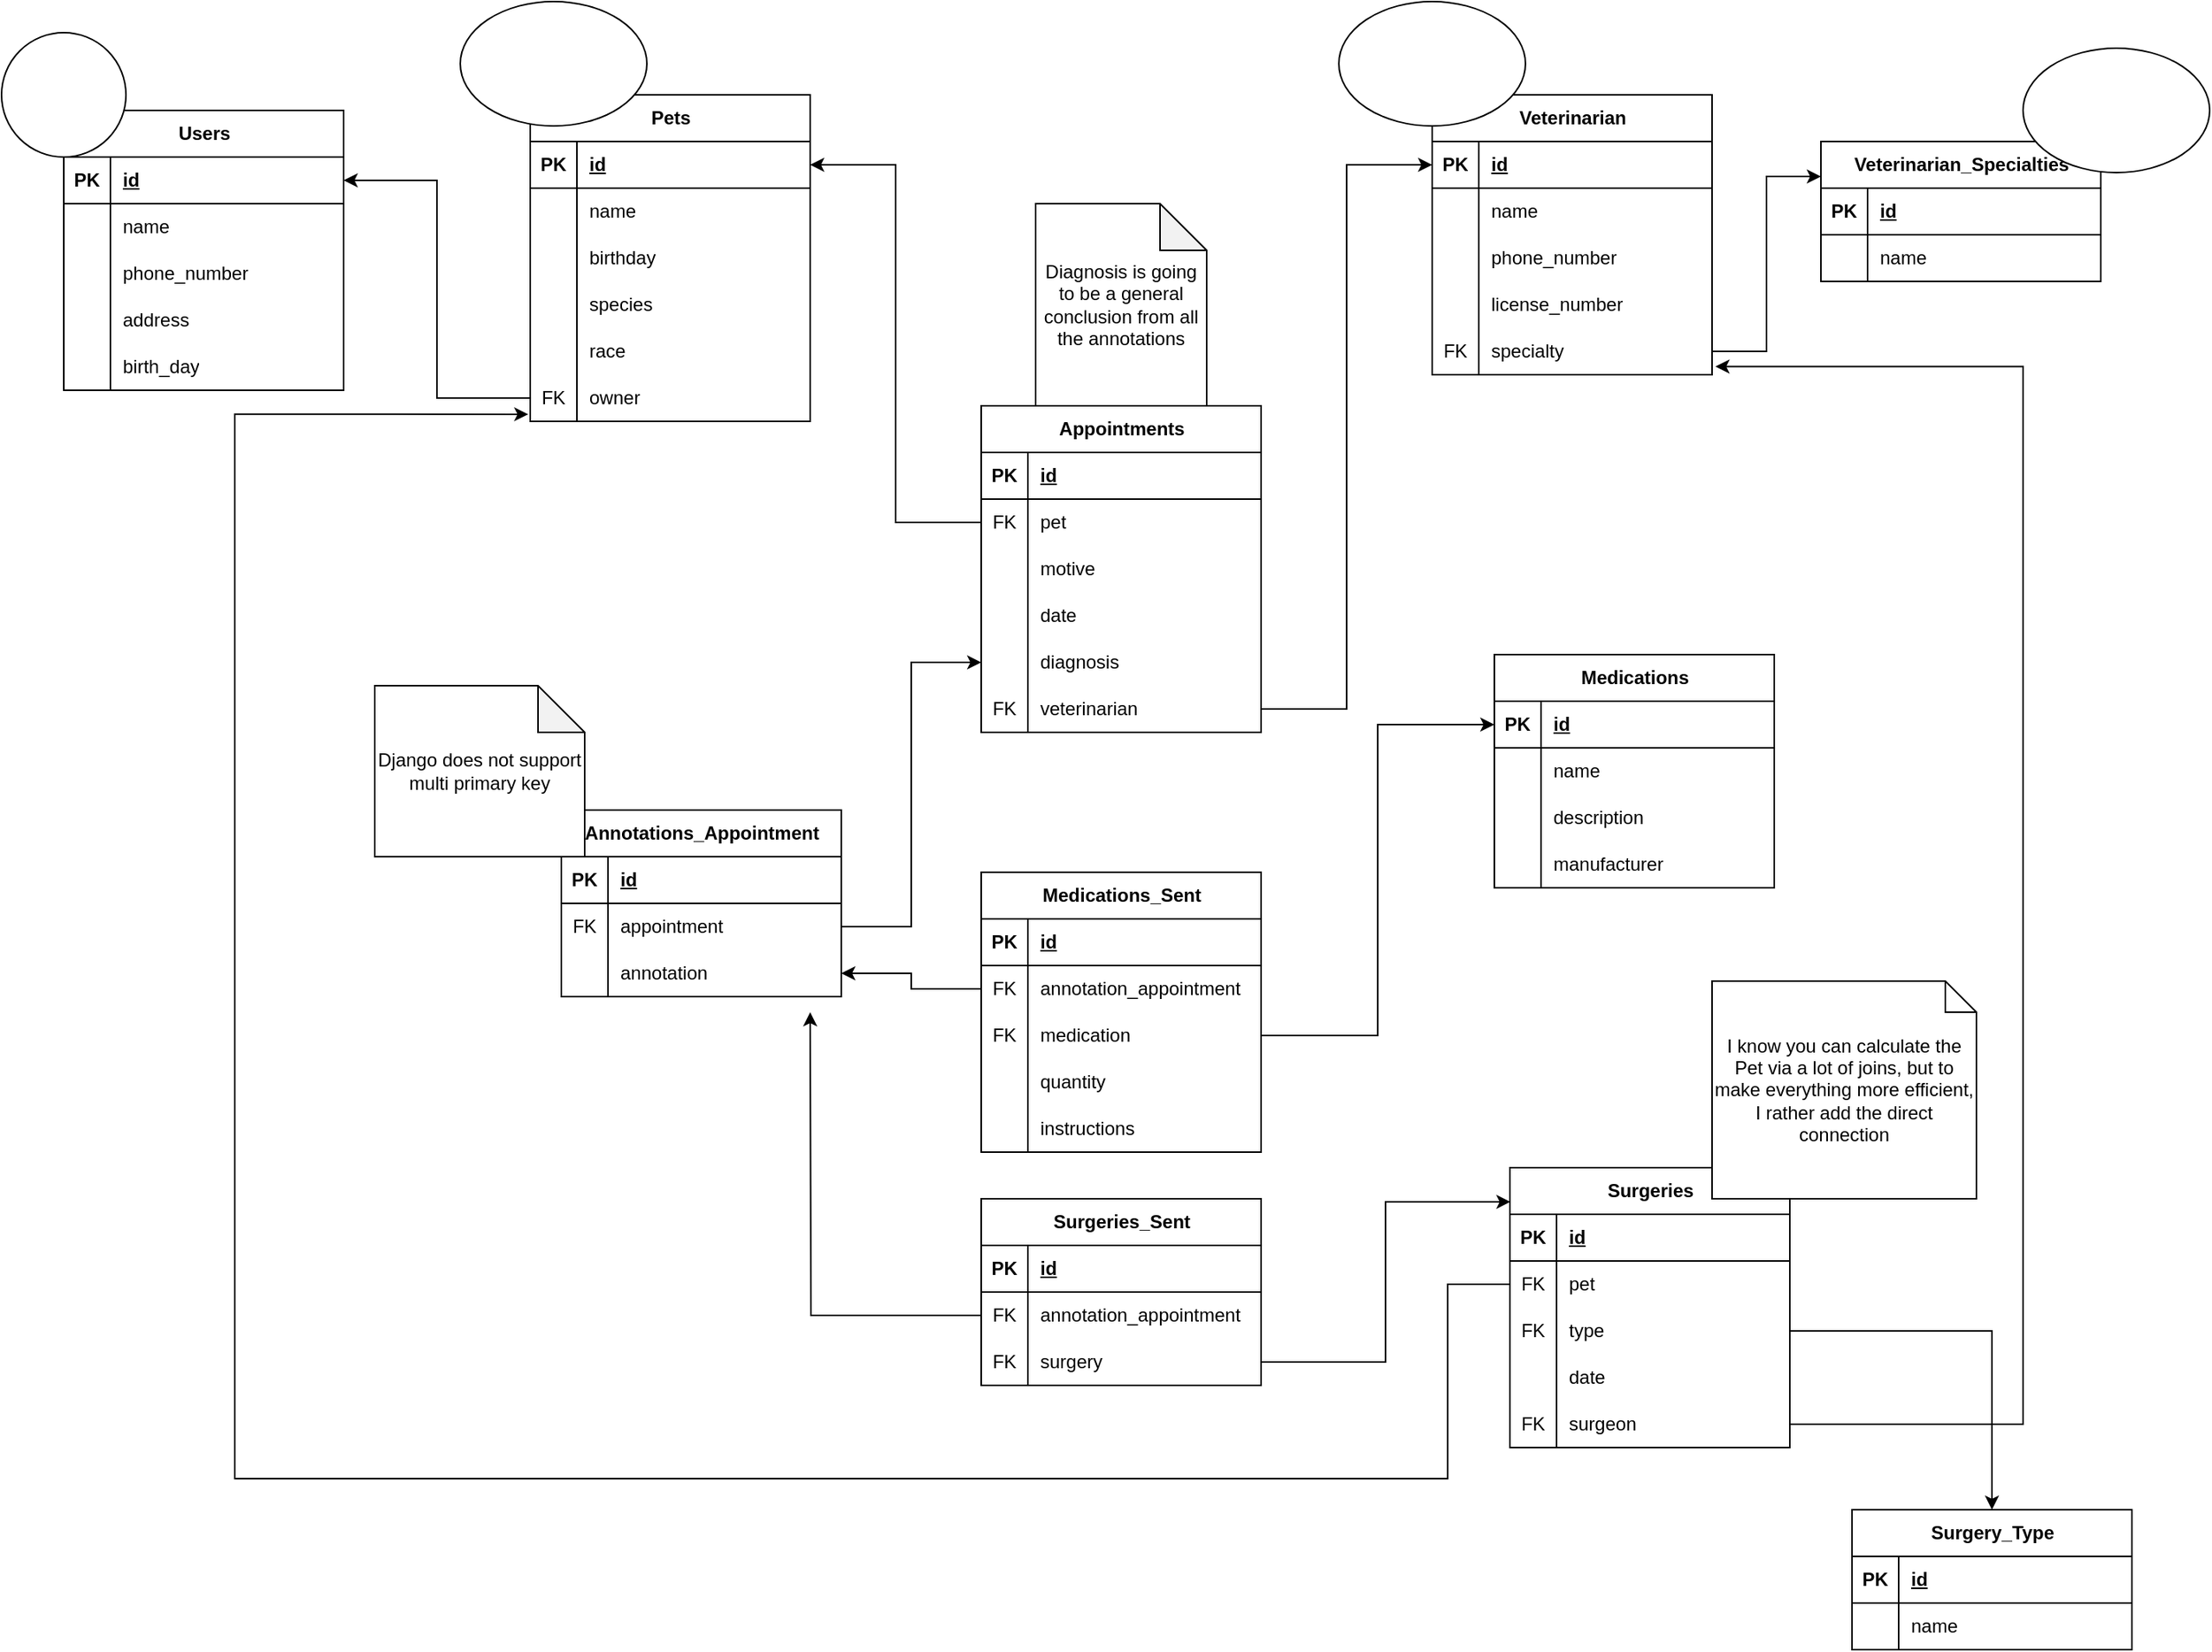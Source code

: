 <mxfile version="21.8.2" type="device">
  <diagram name="Page-1" id="vSKWJVlj8AXmv-8-6NyU">
    <mxGraphModel dx="1083" dy="1738" grid="1" gridSize="10" guides="1" tooltips="1" connect="1" arrows="1" fold="1" page="1" pageScale="1" pageWidth="850" pageHeight="1100" math="0" shadow="0">
      <root>
        <mxCell id="0" />
        <mxCell id="1" parent="0" />
        <mxCell id="nigPp-1ITytQupTipRRn-1" value="Users" style="shape=table;startSize=30;container=1;collapsible=1;childLayout=tableLayout;fixedRows=1;rowLines=0;fontStyle=1;align=center;resizeLast=1;html=1;" vertex="1" parent="1">
          <mxGeometry x="100" y="30" width="180" height="180" as="geometry" />
        </mxCell>
        <mxCell id="nigPp-1ITytQupTipRRn-2" value="" style="shape=tableRow;horizontal=0;startSize=0;swimlaneHead=0;swimlaneBody=0;fillColor=none;collapsible=0;dropTarget=0;points=[[0,0.5],[1,0.5]];portConstraint=eastwest;top=0;left=0;right=0;bottom=1;" vertex="1" parent="nigPp-1ITytQupTipRRn-1">
          <mxGeometry y="30" width="180" height="30" as="geometry" />
        </mxCell>
        <mxCell id="nigPp-1ITytQupTipRRn-3" value="PK" style="shape=partialRectangle;connectable=0;fillColor=none;top=0;left=0;bottom=0;right=0;fontStyle=1;overflow=hidden;whiteSpace=wrap;html=1;" vertex="1" parent="nigPp-1ITytQupTipRRn-2">
          <mxGeometry width="30" height="30" as="geometry">
            <mxRectangle width="30" height="30" as="alternateBounds" />
          </mxGeometry>
        </mxCell>
        <mxCell id="nigPp-1ITytQupTipRRn-4" value="id" style="shape=partialRectangle;connectable=0;fillColor=none;top=0;left=0;bottom=0;right=0;align=left;spacingLeft=6;fontStyle=5;overflow=hidden;whiteSpace=wrap;html=1;" vertex="1" parent="nigPp-1ITytQupTipRRn-2">
          <mxGeometry x="30" width="150" height="30" as="geometry">
            <mxRectangle width="150" height="30" as="alternateBounds" />
          </mxGeometry>
        </mxCell>
        <mxCell id="nigPp-1ITytQupTipRRn-5" value="" style="shape=tableRow;horizontal=0;startSize=0;swimlaneHead=0;swimlaneBody=0;fillColor=none;collapsible=0;dropTarget=0;points=[[0,0.5],[1,0.5]];portConstraint=eastwest;top=0;left=0;right=0;bottom=0;" vertex="1" parent="nigPp-1ITytQupTipRRn-1">
          <mxGeometry y="60" width="180" height="30" as="geometry" />
        </mxCell>
        <mxCell id="nigPp-1ITytQupTipRRn-6" value="" style="shape=partialRectangle;connectable=0;fillColor=none;top=0;left=0;bottom=0;right=0;editable=1;overflow=hidden;whiteSpace=wrap;html=1;" vertex="1" parent="nigPp-1ITytQupTipRRn-5">
          <mxGeometry width="30" height="30" as="geometry">
            <mxRectangle width="30" height="30" as="alternateBounds" />
          </mxGeometry>
        </mxCell>
        <mxCell id="nigPp-1ITytQupTipRRn-7" value="name" style="shape=partialRectangle;connectable=0;fillColor=none;top=0;left=0;bottom=0;right=0;align=left;spacingLeft=6;overflow=hidden;whiteSpace=wrap;html=1;" vertex="1" parent="nigPp-1ITytQupTipRRn-5">
          <mxGeometry x="30" width="150" height="30" as="geometry">
            <mxRectangle width="150" height="30" as="alternateBounds" />
          </mxGeometry>
        </mxCell>
        <mxCell id="nigPp-1ITytQupTipRRn-8" value="" style="shape=tableRow;horizontal=0;startSize=0;swimlaneHead=0;swimlaneBody=0;fillColor=none;collapsible=0;dropTarget=0;points=[[0,0.5],[1,0.5]];portConstraint=eastwest;top=0;left=0;right=0;bottom=0;" vertex="1" parent="nigPp-1ITytQupTipRRn-1">
          <mxGeometry y="90" width="180" height="30" as="geometry" />
        </mxCell>
        <mxCell id="nigPp-1ITytQupTipRRn-9" value="" style="shape=partialRectangle;connectable=0;fillColor=none;top=0;left=0;bottom=0;right=0;editable=1;overflow=hidden;whiteSpace=wrap;html=1;" vertex="1" parent="nigPp-1ITytQupTipRRn-8">
          <mxGeometry width="30" height="30" as="geometry">
            <mxRectangle width="30" height="30" as="alternateBounds" />
          </mxGeometry>
        </mxCell>
        <mxCell id="nigPp-1ITytQupTipRRn-10" value="phone_number" style="shape=partialRectangle;connectable=0;fillColor=none;top=0;left=0;bottom=0;right=0;align=left;spacingLeft=6;overflow=hidden;whiteSpace=wrap;html=1;" vertex="1" parent="nigPp-1ITytQupTipRRn-8">
          <mxGeometry x="30" width="150" height="30" as="geometry">
            <mxRectangle width="150" height="30" as="alternateBounds" />
          </mxGeometry>
        </mxCell>
        <mxCell id="nigPp-1ITytQupTipRRn-11" value="" style="shape=tableRow;horizontal=0;startSize=0;swimlaneHead=0;swimlaneBody=0;fillColor=none;collapsible=0;dropTarget=0;points=[[0,0.5],[1,0.5]];portConstraint=eastwest;top=0;left=0;right=0;bottom=0;" vertex="1" parent="nigPp-1ITytQupTipRRn-1">
          <mxGeometry y="120" width="180" height="30" as="geometry" />
        </mxCell>
        <mxCell id="nigPp-1ITytQupTipRRn-12" value="" style="shape=partialRectangle;connectable=0;fillColor=none;top=0;left=0;bottom=0;right=0;editable=1;overflow=hidden;whiteSpace=wrap;html=1;" vertex="1" parent="nigPp-1ITytQupTipRRn-11">
          <mxGeometry width="30" height="30" as="geometry">
            <mxRectangle width="30" height="30" as="alternateBounds" />
          </mxGeometry>
        </mxCell>
        <mxCell id="nigPp-1ITytQupTipRRn-13" value="address" style="shape=partialRectangle;connectable=0;fillColor=none;top=0;left=0;bottom=0;right=0;align=left;spacingLeft=6;overflow=hidden;whiteSpace=wrap;html=1;" vertex="1" parent="nigPp-1ITytQupTipRRn-11">
          <mxGeometry x="30" width="150" height="30" as="geometry">
            <mxRectangle width="150" height="30" as="alternateBounds" />
          </mxGeometry>
        </mxCell>
        <mxCell id="nigPp-1ITytQupTipRRn-86" value="" style="shape=tableRow;horizontal=0;startSize=0;swimlaneHead=0;swimlaneBody=0;fillColor=none;collapsible=0;dropTarget=0;points=[[0,0.5],[1,0.5]];portConstraint=eastwest;top=0;left=0;right=0;bottom=0;" vertex="1" parent="nigPp-1ITytQupTipRRn-1">
          <mxGeometry y="150" width="180" height="30" as="geometry" />
        </mxCell>
        <mxCell id="nigPp-1ITytQupTipRRn-87" value="" style="shape=partialRectangle;connectable=0;fillColor=none;top=0;left=0;bottom=0;right=0;editable=1;overflow=hidden;whiteSpace=wrap;html=1;" vertex="1" parent="nigPp-1ITytQupTipRRn-86">
          <mxGeometry width="30" height="30" as="geometry">
            <mxRectangle width="30" height="30" as="alternateBounds" />
          </mxGeometry>
        </mxCell>
        <mxCell id="nigPp-1ITytQupTipRRn-88" value="birth_day" style="shape=partialRectangle;connectable=0;fillColor=none;top=0;left=0;bottom=0;right=0;align=left;spacingLeft=6;overflow=hidden;whiteSpace=wrap;html=1;" vertex="1" parent="nigPp-1ITytQupTipRRn-86">
          <mxGeometry x="30" width="150" height="30" as="geometry">
            <mxRectangle width="150" height="30" as="alternateBounds" />
          </mxGeometry>
        </mxCell>
        <mxCell id="nigPp-1ITytQupTipRRn-14" value="Pets" style="shape=table;startSize=30;container=1;collapsible=1;childLayout=tableLayout;fixedRows=1;rowLines=0;fontStyle=1;align=center;resizeLast=1;html=1;" vertex="1" parent="1">
          <mxGeometry x="400" y="20" width="180" height="210" as="geometry" />
        </mxCell>
        <mxCell id="nigPp-1ITytQupTipRRn-15" value="" style="shape=tableRow;horizontal=0;startSize=0;swimlaneHead=0;swimlaneBody=0;fillColor=none;collapsible=0;dropTarget=0;points=[[0,0.5],[1,0.5]];portConstraint=eastwest;top=0;left=0;right=0;bottom=1;" vertex="1" parent="nigPp-1ITytQupTipRRn-14">
          <mxGeometry y="30" width="180" height="30" as="geometry" />
        </mxCell>
        <mxCell id="nigPp-1ITytQupTipRRn-16" value="PK" style="shape=partialRectangle;connectable=0;fillColor=none;top=0;left=0;bottom=0;right=0;fontStyle=1;overflow=hidden;whiteSpace=wrap;html=1;" vertex="1" parent="nigPp-1ITytQupTipRRn-15">
          <mxGeometry width="30" height="30" as="geometry">
            <mxRectangle width="30" height="30" as="alternateBounds" />
          </mxGeometry>
        </mxCell>
        <mxCell id="nigPp-1ITytQupTipRRn-17" value="id" style="shape=partialRectangle;connectable=0;fillColor=none;top=0;left=0;bottom=0;right=0;align=left;spacingLeft=6;fontStyle=5;overflow=hidden;whiteSpace=wrap;html=1;" vertex="1" parent="nigPp-1ITytQupTipRRn-15">
          <mxGeometry x="30" width="150" height="30" as="geometry">
            <mxRectangle width="150" height="30" as="alternateBounds" />
          </mxGeometry>
        </mxCell>
        <mxCell id="nigPp-1ITytQupTipRRn-18" value="" style="shape=tableRow;horizontal=0;startSize=0;swimlaneHead=0;swimlaneBody=0;fillColor=none;collapsible=0;dropTarget=0;points=[[0,0.5],[1,0.5]];portConstraint=eastwest;top=0;left=0;right=0;bottom=0;" vertex="1" parent="nigPp-1ITytQupTipRRn-14">
          <mxGeometry y="60" width="180" height="30" as="geometry" />
        </mxCell>
        <mxCell id="nigPp-1ITytQupTipRRn-19" value="" style="shape=partialRectangle;connectable=0;fillColor=none;top=0;left=0;bottom=0;right=0;editable=1;overflow=hidden;whiteSpace=wrap;html=1;" vertex="1" parent="nigPp-1ITytQupTipRRn-18">
          <mxGeometry width="30" height="30" as="geometry">
            <mxRectangle width="30" height="30" as="alternateBounds" />
          </mxGeometry>
        </mxCell>
        <mxCell id="nigPp-1ITytQupTipRRn-20" value="name" style="shape=partialRectangle;connectable=0;fillColor=none;top=0;left=0;bottom=0;right=0;align=left;spacingLeft=6;overflow=hidden;whiteSpace=wrap;html=1;" vertex="1" parent="nigPp-1ITytQupTipRRn-18">
          <mxGeometry x="30" width="150" height="30" as="geometry">
            <mxRectangle width="150" height="30" as="alternateBounds" />
          </mxGeometry>
        </mxCell>
        <mxCell id="nigPp-1ITytQupTipRRn-21" value="" style="shape=tableRow;horizontal=0;startSize=0;swimlaneHead=0;swimlaneBody=0;fillColor=none;collapsible=0;dropTarget=0;points=[[0,0.5],[1,0.5]];portConstraint=eastwest;top=0;left=0;right=0;bottom=0;" vertex="1" parent="nigPp-1ITytQupTipRRn-14">
          <mxGeometry y="90" width="180" height="30" as="geometry" />
        </mxCell>
        <mxCell id="nigPp-1ITytQupTipRRn-22" value="" style="shape=partialRectangle;connectable=0;fillColor=none;top=0;left=0;bottom=0;right=0;editable=1;overflow=hidden;whiteSpace=wrap;html=1;" vertex="1" parent="nigPp-1ITytQupTipRRn-21">
          <mxGeometry width="30" height="30" as="geometry">
            <mxRectangle width="30" height="30" as="alternateBounds" />
          </mxGeometry>
        </mxCell>
        <mxCell id="nigPp-1ITytQupTipRRn-23" value="birthday" style="shape=partialRectangle;connectable=0;fillColor=none;top=0;left=0;bottom=0;right=0;align=left;spacingLeft=6;overflow=hidden;whiteSpace=wrap;html=1;" vertex="1" parent="nigPp-1ITytQupTipRRn-21">
          <mxGeometry x="30" width="150" height="30" as="geometry">
            <mxRectangle width="150" height="30" as="alternateBounds" />
          </mxGeometry>
        </mxCell>
        <mxCell id="nigPp-1ITytQupTipRRn-24" value="" style="shape=tableRow;horizontal=0;startSize=0;swimlaneHead=0;swimlaneBody=0;fillColor=none;collapsible=0;dropTarget=0;points=[[0,0.5],[1,0.5]];portConstraint=eastwest;top=0;left=0;right=0;bottom=0;" vertex="1" parent="nigPp-1ITytQupTipRRn-14">
          <mxGeometry y="120" width="180" height="30" as="geometry" />
        </mxCell>
        <mxCell id="nigPp-1ITytQupTipRRn-25" value="" style="shape=partialRectangle;connectable=0;fillColor=none;top=0;left=0;bottom=0;right=0;editable=1;overflow=hidden;whiteSpace=wrap;html=1;" vertex="1" parent="nigPp-1ITytQupTipRRn-24">
          <mxGeometry width="30" height="30" as="geometry">
            <mxRectangle width="30" height="30" as="alternateBounds" />
          </mxGeometry>
        </mxCell>
        <mxCell id="nigPp-1ITytQupTipRRn-26" value="species" style="shape=partialRectangle;connectable=0;fillColor=none;top=0;left=0;bottom=0;right=0;align=left;spacingLeft=6;overflow=hidden;whiteSpace=wrap;html=1;" vertex="1" parent="nigPp-1ITytQupTipRRn-24">
          <mxGeometry x="30" width="150" height="30" as="geometry">
            <mxRectangle width="150" height="30" as="alternateBounds" />
          </mxGeometry>
        </mxCell>
        <mxCell id="nigPp-1ITytQupTipRRn-79" value="" style="shape=tableRow;horizontal=0;startSize=0;swimlaneHead=0;swimlaneBody=0;fillColor=none;collapsible=0;dropTarget=0;points=[[0,0.5],[1,0.5]];portConstraint=eastwest;top=0;left=0;right=0;bottom=0;" vertex="1" parent="nigPp-1ITytQupTipRRn-14">
          <mxGeometry y="150" width="180" height="30" as="geometry" />
        </mxCell>
        <mxCell id="nigPp-1ITytQupTipRRn-80" value="" style="shape=partialRectangle;connectable=0;fillColor=none;top=0;left=0;bottom=0;right=0;editable=1;overflow=hidden;whiteSpace=wrap;html=1;" vertex="1" parent="nigPp-1ITytQupTipRRn-79">
          <mxGeometry width="30" height="30" as="geometry">
            <mxRectangle width="30" height="30" as="alternateBounds" />
          </mxGeometry>
        </mxCell>
        <mxCell id="nigPp-1ITytQupTipRRn-81" value="race" style="shape=partialRectangle;connectable=0;fillColor=none;top=0;left=0;bottom=0;right=0;align=left;spacingLeft=6;overflow=hidden;whiteSpace=wrap;html=1;" vertex="1" parent="nigPp-1ITytQupTipRRn-79">
          <mxGeometry x="30" width="150" height="30" as="geometry">
            <mxRectangle width="150" height="30" as="alternateBounds" />
          </mxGeometry>
        </mxCell>
        <mxCell id="nigPp-1ITytQupTipRRn-82" value="" style="shape=tableRow;horizontal=0;startSize=0;swimlaneHead=0;swimlaneBody=0;fillColor=none;collapsible=0;dropTarget=0;points=[[0,0.5],[1,0.5]];portConstraint=eastwest;top=0;left=0;right=0;bottom=0;" vertex="1" parent="nigPp-1ITytQupTipRRn-14">
          <mxGeometry y="180" width="180" height="30" as="geometry" />
        </mxCell>
        <mxCell id="nigPp-1ITytQupTipRRn-83" value="FK" style="shape=partialRectangle;connectable=0;fillColor=none;top=0;left=0;bottom=0;right=0;editable=1;overflow=hidden;whiteSpace=wrap;html=1;" vertex="1" parent="nigPp-1ITytQupTipRRn-82">
          <mxGeometry width="30" height="30" as="geometry">
            <mxRectangle width="30" height="30" as="alternateBounds" />
          </mxGeometry>
        </mxCell>
        <mxCell id="nigPp-1ITytQupTipRRn-84" value="owner" style="shape=partialRectangle;connectable=0;fillColor=none;top=0;left=0;bottom=0;right=0;align=left;spacingLeft=6;overflow=hidden;whiteSpace=wrap;html=1;" vertex="1" parent="nigPp-1ITytQupTipRRn-82">
          <mxGeometry x="30" width="150" height="30" as="geometry">
            <mxRectangle width="150" height="30" as="alternateBounds" />
          </mxGeometry>
        </mxCell>
        <mxCell id="nigPp-1ITytQupTipRRn-27" value="Surgeries" style="shape=table;startSize=30;container=1;collapsible=1;childLayout=tableLayout;fixedRows=1;rowLines=0;fontStyle=1;align=center;resizeLast=1;html=1;" vertex="1" parent="1">
          <mxGeometry x="1030" y="710" width="180" height="180" as="geometry" />
        </mxCell>
        <mxCell id="nigPp-1ITytQupTipRRn-28" value="" style="shape=tableRow;horizontal=0;startSize=0;swimlaneHead=0;swimlaneBody=0;fillColor=none;collapsible=0;dropTarget=0;points=[[0,0.5],[1,0.5]];portConstraint=eastwest;top=0;left=0;right=0;bottom=1;" vertex="1" parent="nigPp-1ITytQupTipRRn-27">
          <mxGeometry y="30" width="180" height="30" as="geometry" />
        </mxCell>
        <mxCell id="nigPp-1ITytQupTipRRn-29" value="PK" style="shape=partialRectangle;connectable=0;fillColor=none;top=0;left=0;bottom=0;right=0;fontStyle=1;overflow=hidden;whiteSpace=wrap;html=1;" vertex="1" parent="nigPp-1ITytQupTipRRn-28">
          <mxGeometry width="30" height="30" as="geometry">
            <mxRectangle width="30" height="30" as="alternateBounds" />
          </mxGeometry>
        </mxCell>
        <mxCell id="nigPp-1ITytQupTipRRn-30" value="id" style="shape=partialRectangle;connectable=0;fillColor=none;top=0;left=0;bottom=0;right=0;align=left;spacingLeft=6;fontStyle=5;overflow=hidden;whiteSpace=wrap;html=1;" vertex="1" parent="nigPp-1ITytQupTipRRn-28">
          <mxGeometry x="30" width="150" height="30" as="geometry">
            <mxRectangle width="150" height="30" as="alternateBounds" />
          </mxGeometry>
        </mxCell>
        <mxCell id="nigPp-1ITytQupTipRRn-31" value="" style="shape=tableRow;horizontal=0;startSize=0;swimlaneHead=0;swimlaneBody=0;fillColor=none;collapsible=0;dropTarget=0;points=[[0,0.5],[1,0.5]];portConstraint=eastwest;top=0;left=0;right=0;bottom=0;" vertex="1" parent="nigPp-1ITytQupTipRRn-27">
          <mxGeometry y="60" width="180" height="30" as="geometry" />
        </mxCell>
        <mxCell id="nigPp-1ITytQupTipRRn-32" value="FK" style="shape=partialRectangle;connectable=0;fillColor=none;top=0;left=0;bottom=0;right=0;editable=1;overflow=hidden;whiteSpace=wrap;html=1;" vertex="1" parent="nigPp-1ITytQupTipRRn-31">
          <mxGeometry width="30" height="30" as="geometry">
            <mxRectangle width="30" height="30" as="alternateBounds" />
          </mxGeometry>
        </mxCell>
        <mxCell id="nigPp-1ITytQupTipRRn-33" value="pet" style="shape=partialRectangle;connectable=0;fillColor=none;top=0;left=0;bottom=0;right=0;align=left;spacingLeft=6;overflow=hidden;whiteSpace=wrap;html=1;" vertex="1" parent="nigPp-1ITytQupTipRRn-31">
          <mxGeometry x="30" width="150" height="30" as="geometry">
            <mxRectangle width="150" height="30" as="alternateBounds" />
          </mxGeometry>
        </mxCell>
        <mxCell id="nigPp-1ITytQupTipRRn-34" value="" style="shape=tableRow;horizontal=0;startSize=0;swimlaneHead=0;swimlaneBody=0;fillColor=none;collapsible=0;dropTarget=0;points=[[0,0.5],[1,0.5]];portConstraint=eastwest;top=0;left=0;right=0;bottom=0;" vertex="1" parent="nigPp-1ITytQupTipRRn-27">
          <mxGeometry y="90" width="180" height="30" as="geometry" />
        </mxCell>
        <mxCell id="nigPp-1ITytQupTipRRn-35" value="FK" style="shape=partialRectangle;connectable=0;fillColor=none;top=0;left=0;bottom=0;right=0;editable=1;overflow=hidden;whiteSpace=wrap;html=1;" vertex="1" parent="nigPp-1ITytQupTipRRn-34">
          <mxGeometry width="30" height="30" as="geometry">
            <mxRectangle width="30" height="30" as="alternateBounds" />
          </mxGeometry>
        </mxCell>
        <mxCell id="nigPp-1ITytQupTipRRn-36" value="type" style="shape=partialRectangle;connectable=0;fillColor=none;top=0;left=0;bottom=0;right=0;align=left;spacingLeft=6;overflow=hidden;whiteSpace=wrap;html=1;" vertex="1" parent="nigPp-1ITytQupTipRRn-34">
          <mxGeometry x="30" width="150" height="30" as="geometry">
            <mxRectangle width="150" height="30" as="alternateBounds" />
          </mxGeometry>
        </mxCell>
        <mxCell id="nigPp-1ITytQupTipRRn-37" value="" style="shape=tableRow;horizontal=0;startSize=0;swimlaneHead=0;swimlaneBody=0;fillColor=none;collapsible=0;dropTarget=0;points=[[0,0.5],[1,0.5]];portConstraint=eastwest;top=0;left=0;right=0;bottom=0;" vertex="1" parent="nigPp-1ITytQupTipRRn-27">
          <mxGeometry y="120" width="180" height="30" as="geometry" />
        </mxCell>
        <mxCell id="nigPp-1ITytQupTipRRn-38" value="" style="shape=partialRectangle;connectable=0;fillColor=none;top=0;left=0;bottom=0;right=0;editable=1;overflow=hidden;whiteSpace=wrap;html=1;" vertex="1" parent="nigPp-1ITytQupTipRRn-37">
          <mxGeometry width="30" height="30" as="geometry">
            <mxRectangle width="30" height="30" as="alternateBounds" />
          </mxGeometry>
        </mxCell>
        <mxCell id="nigPp-1ITytQupTipRRn-39" value="date" style="shape=partialRectangle;connectable=0;fillColor=none;top=0;left=0;bottom=0;right=0;align=left;spacingLeft=6;overflow=hidden;whiteSpace=wrap;html=1;" vertex="1" parent="nigPp-1ITytQupTipRRn-37">
          <mxGeometry x="30" width="150" height="30" as="geometry">
            <mxRectangle width="150" height="30" as="alternateBounds" />
          </mxGeometry>
        </mxCell>
        <mxCell id="nigPp-1ITytQupTipRRn-164" value="" style="shape=tableRow;horizontal=0;startSize=0;swimlaneHead=0;swimlaneBody=0;fillColor=none;collapsible=0;dropTarget=0;points=[[0,0.5],[1,0.5]];portConstraint=eastwest;top=0;left=0;right=0;bottom=0;" vertex="1" parent="nigPp-1ITytQupTipRRn-27">
          <mxGeometry y="150" width="180" height="30" as="geometry" />
        </mxCell>
        <mxCell id="nigPp-1ITytQupTipRRn-165" value="FK" style="shape=partialRectangle;connectable=0;fillColor=none;top=0;left=0;bottom=0;right=0;editable=1;overflow=hidden;whiteSpace=wrap;html=1;" vertex="1" parent="nigPp-1ITytQupTipRRn-164">
          <mxGeometry width="30" height="30" as="geometry">
            <mxRectangle width="30" height="30" as="alternateBounds" />
          </mxGeometry>
        </mxCell>
        <mxCell id="nigPp-1ITytQupTipRRn-166" value="surgeon" style="shape=partialRectangle;connectable=0;fillColor=none;top=0;left=0;bottom=0;right=0;align=left;spacingLeft=6;overflow=hidden;whiteSpace=wrap;html=1;" vertex="1" parent="nigPp-1ITytQupTipRRn-164">
          <mxGeometry x="30" width="150" height="30" as="geometry">
            <mxRectangle width="150" height="30" as="alternateBounds" />
          </mxGeometry>
        </mxCell>
        <mxCell id="nigPp-1ITytQupTipRRn-40" value="Medications" style="shape=table;startSize=30;container=1;collapsible=1;childLayout=tableLayout;fixedRows=1;rowLines=0;fontStyle=1;align=center;resizeLast=1;html=1;" vertex="1" parent="1">
          <mxGeometry x="1020" y="380" width="180" height="150" as="geometry" />
        </mxCell>
        <mxCell id="nigPp-1ITytQupTipRRn-41" value="" style="shape=tableRow;horizontal=0;startSize=0;swimlaneHead=0;swimlaneBody=0;fillColor=none;collapsible=0;dropTarget=0;points=[[0,0.5],[1,0.5]];portConstraint=eastwest;top=0;left=0;right=0;bottom=1;" vertex="1" parent="nigPp-1ITytQupTipRRn-40">
          <mxGeometry y="30" width="180" height="30" as="geometry" />
        </mxCell>
        <mxCell id="nigPp-1ITytQupTipRRn-42" value="PK" style="shape=partialRectangle;connectable=0;fillColor=none;top=0;left=0;bottom=0;right=0;fontStyle=1;overflow=hidden;whiteSpace=wrap;html=1;" vertex="1" parent="nigPp-1ITytQupTipRRn-41">
          <mxGeometry width="30" height="30" as="geometry">
            <mxRectangle width="30" height="30" as="alternateBounds" />
          </mxGeometry>
        </mxCell>
        <mxCell id="nigPp-1ITytQupTipRRn-43" value="id" style="shape=partialRectangle;connectable=0;fillColor=none;top=0;left=0;bottom=0;right=0;align=left;spacingLeft=6;fontStyle=5;overflow=hidden;whiteSpace=wrap;html=1;" vertex="1" parent="nigPp-1ITytQupTipRRn-41">
          <mxGeometry x="30" width="150" height="30" as="geometry">
            <mxRectangle width="150" height="30" as="alternateBounds" />
          </mxGeometry>
        </mxCell>
        <mxCell id="nigPp-1ITytQupTipRRn-44" value="" style="shape=tableRow;horizontal=0;startSize=0;swimlaneHead=0;swimlaneBody=0;fillColor=none;collapsible=0;dropTarget=0;points=[[0,0.5],[1,0.5]];portConstraint=eastwest;top=0;left=0;right=0;bottom=0;" vertex="1" parent="nigPp-1ITytQupTipRRn-40">
          <mxGeometry y="60" width="180" height="30" as="geometry" />
        </mxCell>
        <mxCell id="nigPp-1ITytQupTipRRn-45" value="" style="shape=partialRectangle;connectable=0;fillColor=none;top=0;left=0;bottom=0;right=0;editable=1;overflow=hidden;whiteSpace=wrap;html=1;" vertex="1" parent="nigPp-1ITytQupTipRRn-44">
          <mxGeometry width="30" height="30" as="geometry">
            <mxRectangle width="30" height="30" as="alternateBounds" />
          </mxGeometry>
        </mxCell>
        <mxCell id="nigPp-1ITytQupTipRRn-46" value="name" style="shape=partialRectangle;connectable=0;fillColor=none;top=0;left=0;bottom=0;right=0;align=left;spacingLeft=6;overflow=hidden;whiteSpace=wrap;html=1;" vertex="1" parent="nigPp-1ITytQupTipRRn-44">
          <mxGeometry x="30" width="150" height="30" as="geometry">
            <mxRectangle width="150" height="30" as="alternateBounds" />
          </mxGeometry>
        </mxCell>
        <mxCell id="nigPp-1ITytQupTipRRn-47" value="" style="shape=tableRow;horizontal=0;startSize=0;swimlaneHead=0;swimlaneBody=0;fillColor=none;collapsible=0;dropTarget=0;points=[[0,0.5],[1,0.5]];portConstraint=eastwest;top=0;left=0;right=0;bottom=0;" vertex="1" parent="nigPp-1ITytQupTipRRn-40">
          <mxGeometry y="90" width="180" height="30" as="geometry" />
        </mxCell>
        <mxCell id="nigPp-1ITytQupTipRRn-48" value="" style="shape=partialRectangle;connectable=0;fillColor=none;top=0;left=0;bottom=0;right=0;editable=1;overflow=hidden;whiteSpace=wrap;html=1;" vertex="1" parent="nigPp-1ITytQupTipRRn-47">
          <mxGeometry width="30" height="30" as="geometry">
            <mxRectangle width="30" height="30" as="alternateBounds" />
          </mxGeometry>
        </mxCell>
        <mxCell id="nigPp-1ITytQupTipRRn-49" value="description" style="shape=partialRectangle;connectable=0;fillColor=none;top=0;left=0;bottom=0;right=0;align=left;spacingLeft=6;overflow=hidden;whiteSpace=wrap;html=1;" vertex="1" parent="nigPp-1ITytQupTipRRn-47">
          <mxGeometry x="30" width="150" height="30" as="geometry">
            <mxRectangle width="150" height="30" as="alternateBounds" />
          </mxGeometry>
        </mxCell>
        <mxCell id="nigPp-1ITytQupTipRRn-196" value="" style="shape=tableRow;horizontal=0;startSize=0;swimlaneHead=0;swimlaneBody=0;fillColor=none;collapsible=0;dropTarget=0;points=[[0,0.5],[1,0.5]];portConstraint=eastwest;top=0;left=0;right=0;bottom=0;" vertex="1" parent="nigPp-1ITytQupTipRRn-40">
          <mxGeometry y="120" width="180" height="30" as="geometry" />
        </mxCell>
        <mxCell id="nigPp-1ITytQupTipRRn-197" value="" style="shape=partialRectangle;connectable=0;fillColor=none;top=0;left=0;bottom=0;right=0;editable=1;overflow=hidden;whiteSpace=wrap;html=1;" vertex="1" parent="nigPp-1ITytQupTipRRn-196">
          <mxGeometry width="30" height="30" as="geometry">
            <mxRectangle width="30" height="30" as="alternateBounds" />
          </mxGeometry>
        </mxCell>
        <mxCell id="nigPp-1ITytQupTipRRn-198" value="manufacturer" style="shape=partialRectangle;connectable=0;fillColor=none;top=0;left=0;bottom=0;right=0;align=left;spacingLeft=6;overflow=hidden;whiteSpace=wrap;html=1;" vertex="1" parent="nigPp-1ITytQupTipRRn-196">
          <mxGeometry x="30" width="150" height="30" as="geometry">
            <mxRectangle width="150" height="30" as="alternateBounds" />
          </mxGeometry>
        </mxCell>
        <mxCell id="nigPp-1ITytQupTipRRn-53" value="Appointments" style="shape=table;startSize=30;container=1;collapsible=1;childLayout=tableLayout;fixedRows=1;rowLines=0;fontStyle=1;align=center;resizeLast=1;html=1;" vertex="1" parent="1">
          <mxGeometry x="690" y="220" width="180" height="210" as="geometry" />
        </mxCell>
        <mxCell id="nigPp-1ITytQupTipRRn-54" value="" style="shape=tableRow;horizontal=0;startSize=0;swimlaneHead=0;swimlaneBody=0;fillColor=none;collapsible=0;dropTarget=0;points=[[0,0.5],[1,0.5]];portConstraint=eastwest;top=0;left=0;right=0;bottom=1;" vertex="1" parent="nigPp-1ITytQupTipRRn-53">
          <mxGeometry y="30" width="180" height="30" as="geometry" />
        </mxCell>
        <mxCell id="nigPp-1ITytQupTipRRn-55" value="PK" style="shape=partialRectangle;connectable=0;fillColor=none;top=0;left=0;bottom=0;right=0;fontStyle=1;overflow=hidden;whiteSpace=wrap;html=1;" vertex="1" parent="nigPp-1ITytQupTipRRn-54">
          <mxGeometry width="30" height="30" as="geometry">
            <mxRectangle width="30" height="30" as="alternateBounds" />
          </mxGeometry>
        </mxCell>
        <mxCell id="nigPp-1ITytQupTipRRn-56" value="id" style="shape=partialRectangle;connectable=0;fillColor=none;top=0;left=0;bottom=0;right=0;align=left;spacingLeft=6;fontStyle=5;overflow=hidden;whiteSpace=wrap;html=1;" vertex="1" parent="nigPp-1ITytQupTipRRn-54">
          <mxGeometry x="30" width="150" height="30" as="geometry">
            <mxRectangle width="150" height="30" as="alternateBounds" />
          </mxGeometry>
        </mxCell>
        <mxCell id="nigPp-1ITytQupTipRRn-57" value="" style="shape=tableRow;horizontal=0;startSize=0;swimlaneHead=0;swimlaneBody=0;fillColor=none;collapsible=0;dropTarget=0;points=[[0,0.5],[1,0.5]];portConstraint=eastwest;top=0;left=0;right=0;bottom=0;" vertex="1" parent="nigPp-1ITytQupTipRRn-53">
          <mxGeometry y="60" width="180" height="30" as="geometry" />
        </mxCell>
        <mxCell id="nigPp-1ITytQupTipRRn-58" value="FK" style="shape=partialRectangle;connectable=0;fillColor=none;top=0;left=0;bottom=0;right=0;editable=1;overflow=hidden;whiteSpace=wrap;html=1;" vertex="1" parent="nigPp-1ITytQupTipRRn-57">
          <mxGeometry width="30" height="30" as="geometry">
            <mxRectangle width="30" height="30" as="alternateBounds" />
          </mxGeometry>
        </mxCell>
        <mxCell id="nigPp-1ITytQupTipRRn-59" value="pet" style="shape=partialRectangle;connectable=0;fillColor=none;top=0;left=0;bottom=0;right=0;align=left;spacingLeft=6;overflow=hidden;whiteSpace=wrap;html=1;" vertex="1" parent="nigPp-1ITytQupTipRRn-57">
          <mxGeometry x="30" width="150" height="30" as="geometry">
            <mxRectangle width="150" height="30" as="alternateBounds" />
          </mxGeometry>
        </mxCell>
        <mxCell id="nigPp-1ITytQupTipRRn-60" value="" style="shape=tableRow;horizontal=0;startSize=0;swimlaneHead=0;swimlaneBody=0;fillColor=none;collapsible=0;dropTarget=0;points=[[0,0.5],[1,0.5]];portConstraint=eastwest;top=0;left=0;right=0;bottom=0;" vertex="1" parent="nigPp-1ITytQupTipRRn-53">
          <mxGeometry y="90" width="180" height="30" as="geometry" />
        </mxCell>
        <mxCell id="nigPp-1ITytQupTipRRn-61" value="" style="shape=partialRectangle;connectable=0;fillColor=none;top=0;left=0;bottom=0;right=0;editable=1;overflow=hidden;whiteSpace=wrap;html=1;" vertex="1" parent="nigPp-1ITytQupTipRRn-60">
          <mxGeometry width="30" height="30" as="geometry">
            <mxRectangle width="30" height="30" as="alternateBounds" />
          </mxGeometry>
        </mxCell>
        <mxCell id="nigPp-1ITytQupTipRRn-62" value="motive" style="shape=partialRectangle;connectable=0;fillColor=none;top=0;left=0;bottom=0;right=0;align=left;spacingLeft=6;overflow=hidden;whiteSpace=wrap;html=1;" vertex="1" parent="nigPp-1ITytQupTipRRn-60">
          <mxGeometry x="30" width="150" height="30" as="geometry">
            <mxRectangle width="150" height="30" as="alternateBounds" />
          </mxGeometry>
        </mxCell>
        <mxCell id="nigPp-1ITytQupTipRRn-63" value="" style="shape=tableRow;horizontal=0;startSize=0;swimlaneHead=0;swimlaneBody=0;fillColor=none;collapsible=0;dropTarget=0;points=[[0,0.5],[1,0.5]];portConstraint=eastwest;top=0;left=0;right=0;bottom=0;" vertex="1" parent="nigPp-1ITytQupTipRRn-53">
          <mxGeometry y="120" width="180" height="30" as="geometry" />
        </mxCell>
        <mxCell id="nigPp-1ITytQupTipRRn-64" value="" style="shape=partialRectangle;connectable=0;fillColor=none;top=0;left=0;bottom=0;right=0;editable=1;overflow=hidden;whiteSpace=wrap;html=1;" vertex="1" parent="nigPp-1ITytQupTipRRn-63">
          <mxGeometry width="30" height="30" as="geometry">
            <mxRectangle width="30" height="30" as="alternateBounds" />
          </mxGeometry>
        </mxCell>
        <mxCell id="nigPp-1ITytQupTipRRn-65" value="date" style="shape=partialRectangle;connectable=0;fillColor=none;top=0;left=0;bottom=0;right=0;align=left;spacingLeft=6;overflow=hidden;whiteSpace=wrap;html=1;" vertex="1" parent="nigPp-1ITytQupTipRRn-63">
          <mxGeometry x="30" width="150" height="30" as="geometry">
            <mxRectangle width="150" height="30" as="alternateBounds" />
          </mxGeometry>
        </mxCell>
        <mxCell id="nigPp-1ITytQupTipRRn-90" value="" style="shape=tableRow;horizontal=0;startSize=0;swimlaneHead=0;swimlaneBody=0;fillColor=none;collapsible=0;dropTarget=0;points=[[0,0.5],[1,0.5]];portConstraint=eastwest;top=0;left=0;right=0;bottom=0;" vertex="1" parent="nigPp-1ITytQupTipRRn-53">
          <mxGeometry y="150" width="180" height="30" as="geometry" />
        </mxCell>
        <mxCell id="nigPp-1ITytQupTipRRn-91" value="" style="shape=partialRectangle;connectable=0;fillColor=none;top=0;left=0;bottom=0;right=0;editable=1;overflow=hidden;whiteSpace=wrap;html=1;" vertex="1" parent="nigPp-1ITytQupTipRRn-90">
          <mxGeometry width="30" height="30" as="geometry">
            <mxRectangle width="30" height="30" as="alternateBounds" />
          </mxGeometry>
        </mxCell>
        <mxCell id="nigPp-1ITytQupTipRRn-92" value="diagnosis" style="shape=partialRectangle;connectable=0;fillColor=none;top=0;left=0;bottom=0;right=0;align=left;spacingLeft=6;overflow=hidden;whiteSpace=wrap;html=1;" vertex="1" parent="nigPp-1ITytQupTipRRn-90">
          <mxGeometry x="30" width="150" height="30" as="geometry">
            <mxRectangle width="150" height="30" as="alternateBounds" />
          </mxGeometry>
        </mxCell>
        <mxCell id="nigPp-1ITytQupTipRRn-114" value="" style="shape=tableRow;horizontal=0;startSize=0;swimlaneHead=0;swimlaneBody=0;fillColor=none;collapsible=0;dropTarget=0;points=[[0,0.5],[1,0.5]];portConstraint=eastwest;top=0;left=0;right=0;bottom=0;" vertex="1" parent="nigPp-1ITytQupTipRRn-53">
          <mxGeometry y="180" width="180" height="30" as="geometry" />
        </mxCell>
        <mxCell id="nigPp-1ITytQupTipRRn-115" value="FK" style="shape=partialRectangle;connectable=0;fillColor=none;top=0;left=0;bottom=0;right=0;editable=1;overflow=hidden;whiteSpace=wrap;html=1;" vertex="1" parent="nigPp-1ITytQupTipRRn-114">
          <mxGeometry width="30" height="30" as="geometry">
            <mxRectangle width="30" height="30" as="alternateBounds" />
          </mxGeometry>
        </mxCell>
        <mxCell id="nigPp-1ITytQupTipRRn-116" value="veterinarian" style="shape=partialRectangle;connectable=0;fillColor=none;top=0;left=0;bottom=0;right=0;align=left;spacingLeft=6;overflow=hidden;whiteSpace=wrap;html=1;" vertex="1" parent="nigPp-1ITytQupTipRRn-114">
          <mxGeometry x="30" width="150" height="30" as="geometry">
            <mxRectangle width="150" height="30" as="alternateBounds" />
          </mxGeometry>
        </mxCell>
        <mxCell id="nigPp-1ITytQupTipRRn-66" value="Annotations_Appointment" style="shape=table;startSize=30;container=1;collapsible=1;childLayout=tableLayout;fixedRows=1;rowLines=0;fontStyle=1;align=center;resizeLast=1;html=1;" vertex="1" parent="1">
          <mxGeometry x="420" y="480" width="180" height="120" as="geometry" />
        </mxCell>
        <mxCell id="nigPp-1ITytQupTipRRn-67" value="" style="shape=tableRow;horizontal=0;startSize=0;swimlaneHead=0;swimlaneBody=0;fillColor=none;collapsible=0;dropTarget=0;points=[[0,0.5],[1,0.5]];portConstraint=eastwest;top=0;left=0;right=0;bottom=1;" vertex="1" parent="nigPp-1ITytQupTipRRn-66">
          <mxGeometry y="30" width="180" height="30" as="geometry" />
        </mxCell>
        <mxCell id="nigPp-1ITytQupTipRRn-68" value="PK" style="shape=partialRectangle;connectable=0;fillColor=none;top=0;left=0;bottom=0;right=0;fontStyle=1;overflow=hidden;whiteSpace=wrap;html=1;" vertex="1" parent="nigPp-1ITytQupTipRRn-67">
          <mxGeometry width="30" height="30" as="geometry">
            <mxRectangle width="30" height="30" as="alternateBounds" />
          </mxGeometry>
        </mxCell>
        <mxCell id="nigPp-1ITytQupTipRRn-69" value="id" style="shape=partialRectangle;connectable=0;fillColor=none;top=0;left=0;bottom=0;right=0;align=left;spacingLeft=6;fontStyle=5;overflow=hidden;whiteSpace=wrap;html=1;" vertex="1" parent="nigPp-1ITytQupTipRRn-67">
          <mxGeometry x="30" width="150" height="30" as="geometry">
            <mxRectangle width="150" height="30" as="alternateBounds" />
          </mxGeometry>
        </mxCell>
        <mxCell id="nigPp-1ITytQupTipRRn-70" value="" style="shape=tableRow;horizontal=0;startSize=0;swimlaneHead=0;swimlaneBody=0;fillColor=none;collapsible=0;dropTarget=0;points=[[0,0.5],[1,0.5]];portConstraint=eastwest;top=0;left=0;right=0;bottom=0;" vertex="1" parent="nigPp-1ITytQupTipRRn-66">
          <mxGeometry y="60" width="180" height="30" as="geometry" />
        </mxCell>
        <mxCell id="nigPp-1ITytQupTipRRn-71" value="FK" style="shape=partialRectangle;connectable=0;fillColor=none;top=0;left=0;bottom=0;right=0;editable=1;overflow=hidden;whiteSpace=wrap;html=1;" vertex="1" parent="nigPp-1ITytQupTipRRn-70">
          <mxGeometry width="30" height="30" as="geometry">
            <mxRectangle width="30" height="30" as="alternateBounds" />
          </mxGeometry>
        </mxCell>
        <mxCell id="nigPp-1ITytQupTipRRn-72" value="appointment" style="shape=partialRectangle;connectable=0;fillColor=none;top=0;left=0;bottom=0;right=0;align=left;spacingLeft=6;overflow=hidden;whiteSpace=wrap;html=1;" vertex="1" parent="nigPp-1ITytQupTipRRn-70">
          <mxGeometry x="30" width="150" height="30" as="geometry">
            <mxRectangle width="150" height="30" as="alternateBounds" />
          </mxGeometry>
        </mxCell>
        <mxCell id="nigPp-1ITytQupTipRRn-73" value="" style="shape=tableRow;horizontal=0;startSize=0;swimlaneHead=0;swimlaneBody=0;fillColor=none;collapsible=0;dropTarget=0;points=[[0,0.5],[1,0.5]];portConstraint=eastwest;top=0;left=0;right=0;bottom=0;" vertex="1" parent="nigPp-1ITytQupTipRRn-66">
          <mxGeometry y="90" width="180" height="30" as="geometry" />
        </mxCell>
        <mxCell id="nigPp-1ITytQupTipRRn-74" value="" style="shape=partialRectangle;connectable=0;fillColor=none;top=0;left=0;bottom=0;right=0;editable=1;overflow=hidden;whiteSpace=wrap;html=1;" vertex="1" parent="nigPp-1ITytQupTipRRn-73">
          <mxGeometry width="30" height="30" as="geometry">
            <mxRectangle width="30" height="30" as="alternateBounds" />
          </mxGeometry>
        </mxCell>
        <mxCell id="nigPp-1ITytQupTipRRn-75" value="annotation" style="shape=partialRectangle;connectable=0;fillColor=none;top=0;left=0;bottom=0;right=0;align=left;spacingLeft=6;overflow=hidden;whiteSpace=wrap;html=1;" vertex="1" parent="nigPp-1ITytQupTipRRn-73">
          <mxGeometry x="30" width="150" height="30" as="geometry">
            <mxRectangle width="150" height="30" as="alternateBounds" />
          </mxGeometry>
        </mxCell>
        <mxCell id="nigPp-1ITytQupTipRRn-85" style="edgeStyle=orthogonalEdgeStyle;rounded=0;orthogonalLoop=1;jettySize=auto;html=1;entryX=1;entryY=0.5;entryDx=0;entryDy=0;" edge="1" parent="1" source="nigPp-1ITytQupTipRRn-82" target="nigPp-1ITytQupTipRRn-2">
          <mxGeometry relative="1" as="geometry" />
        </mxCell>
        <mxCell id="nigPp-1ITytQupTipRRn-89" style="edgeStyle=orthogonalEdgeStyle;rounded=0;orthogonalLoop=1;jettySize=auto;html=1;entryX=1;entryY=0.5;entryDx=0;entryDy=0;" edge="1" parent="1" source="nigPp-1ITytQupTipRRn-57" target="nigPp-1ITytQupTipRRn-15">
          <mxGeometry relative="1" as="geometry" />
        </mxCell>
        <mxCell id="nigPp-1ITytQupTipRRn-93" value="Diagnosis is going to be a general conclusion from all the annotations" style="shape=note;whiteSpace=wrap;html=1;backgroundOutline=1;darkOpacity=0.05;" vertex="1" parent="1">
          <mxGeometry x="725" y="90" width="110" height="130" as="geometry" />
        </mxCell>
        <mxCell id="nigPp-1ITytQupTipRRn-94" value="Django does not support multi primary key" style="shape=note;whiteSpace=wrap;html=1;backgroundOutline=1;darkOpacity=0.05;" vertex="1" parent="1">
          <mxGeometry x="300" y="400" width="135" height="110" as="geometry" />
        </mxCell>
        <mxCell id="nigPp-1ITytQupTipRRn-95" value="Medications_Sent" style="shape=table;startSize=30;container=1;collapsible=1;childLayout=tableLayout;fixedRows=1;rowLines=0;fontStyle=1;align=center;resizeLast=1;html=1;" vertex="1" parent="1">
          <mxGeometry x="690" y="520" width="180" height="180" as="geometry" />
        </mxCell>
        <mxCell id="nigPp-1ITytQupTipRRn-96" value="" style="shape=tableRow;horizontal=0;startSize=0;swimlaneHead=0;swimlaneBody=0;fillColor=none;collapsible=0;dropTarget=0;points=[[0,0.5],[1,0.5]];portConstraint=eastwest;top=0;left=0;right=0;bottom=1;" vertex="1" parent="nigPp-1ITytQupTipRRn-95">
          <mxGeometry y="30" width="180" height="30" as="geometry" />
        </mxCell>
        <mxCell id="nigPp-1ITytQupTipRRn-97" value="PK" style="shape=partialRectangle;connectable=0;fillColor=none;top=0;left=0;bottom=0;right=0;fontStyle=1;overflow=hidden;whiteSpace=wrap;html=1;" vertex="1" parent="nigPp-1ITytQupTipRRn-96">
          <mxGeometry width="30" height="30" as="geometry">
            <mxRectangle width="30" height="30" as="alternateBounds" />
          </mxGeometry>
        </mxCell>
        <mxCell id="nigPp-1ITytQupTipRRn-98" value="id" style="shape=partialRectangle;connectable=0;fillColor=none;top=0;left=0;bottom=0;right=0;align=left;spacingLeft=6;fontStyle=5;overflow=hidden;whiteSpace=wrap;html=1;" vertex="1" parent="nigPp-1ITytQupTipRRn-96">
          <mxGeometry x="30" width="150" height="30" as="geometry">
            <mxRectangle width="150" height="30" as="alternateBounds" />
          </mxGeometry>
        </mxCell>
        <mxCell id="nigPp-1ITytQupTipRRn-99" value="" style="shape=tableRow;horizontal=0;startSize=0;swimlaneHead=0;swimlaneBody=0;fillColor=none;collapsible=0;dropTarget=0;points=[[0,0.5],[1,0.5]];portConstraint=eastwest;top=0;left=0;right=0;bottom=0;" vertex="1" parent="nigPp-1ITytQupTipRRn-95">
          <mxGeometry y="60" width="180" height="30" as="geometry" />
        </mxCell>
        <mxCell id="nigPp-1ITytQupTipRRn-100" value="FK" style="shape=partialRectangle;connectable=0;fillColor=none;top=0;left=0;bottom=0;right=0;editable=1;overflow=hidden;whiteSpace=wrap;html=1;" vertex="1" parent="nigPp-1ITytQupTipRRn-99">
          <mxGeometry width="30" height="30" as="geometry">
            <mxRectangle width="30" height="30" as="alternateBounds" />
          </mxGeometry>
        </mxCell>
        <mxCell id="nigPp-1ITytQupTipRRn-101" value="annotation_appointment" style="shape=partialRectangle;connectable=0;fillColor=none;top=0;left=0;bottom=0;right=0;align=left;spacingLeft=6;overflow=hidden;whiteSpace=wrap;html=1;" vertex="1" parent="nigPp-1ITytQupTipRRn-99">
          <mxGeometry x="30" width="150" height="30" as="geometry">
            <mxRectangle width="150" height="30" as="alternateBounds" />
          </mxGeometry>
        </mxCell>
        <mxCell id="nigPp-1ITytQupTipRRn-102" value="" style="shape=tableRow;horizontal=0;startSize=0;swimlaneHead=0;swimlaneBody=0;fillColor=none;collapsible=0;dropTarget=0;points=[[0,0.5],[1,0.5]];portConstraint=eastwest;top=0;left=0;right=0;bottom=0;" vertex="1" parent="nigPp-1ITytQupTipRRn-95">
          <mxGeometry y="90" width="180" height="30" as="geometry" />
        </mxCell>
        <mxCell id="nigPp-1ITytQupTipRRn-103" value="FK" style="shape=partialRectangle;connectable=0;fillColor=none;top=0;left=0;bottom=0;right=0;editable=1;overflow=hidden;whiteSpace=wrap;html=1;" vertex="1" parent="nigPp-1ITytQupTipRRn-102">
          <mxGeometry width="30" height="30" as="geometry">
            <mxRectangle width="30" height="30" as="alternateBounds" />
          </mxGeometry>
        </mxCell>
        <mxCell id="nigPp-1ITytQupTipRRn-104" value="medication" style="shape=partialRectangle;connectable=0;fillColor=none;top=0;left=0;bottom=0;right=0;align=left;spacingLeft=6;overflow=hidden;whiteSpace=wrap;html=1;" vertex="1" parent="nigPp-1ITytQupTipRRn-102">
          <mxGeometry x="30" width="150" height="30" as="geometry">
            <mxRectangle width="150" height="30" as="alternateBounds" />
          </mxGeometry>
        </mxCell>
        <mxCell id="nigPp-1ITytQupTipRRn-105" value="" style="shape=tableRow;horizontal=0;startSize=0;swimlaneHead=0;swimlaneBody=0;fillColor=none;collapsible=0;dropTarget=0;points=[[0,0.5],[1,0.5]];portConstraint=eastwest;top=0;left=0;right=0;bottom=0;" vertex="1" parent="nigPp-1ITytQupTipRRn-95">
          <mxGeometry y="120" width="180" height="30" as="geometry" />
        </mxCell>
        <mxCell id="nigPp-1ITytQupTipRRn-106" value="" style="shape=partialRectangle;connectable=0;fillColor=none;top=0;left=0;bottom=0;right=0;editable=1;overflow=hidden;whiteSpace=wrap;html=1;" vertex="1" parent="nigPp-1ITytQupTipRRn-105">
          <mxGeometry width="30" height="30" as="geometry">
            <mxRectangle width="30" height="30" as="alternateBounds" />
          </mxGeometry>
        </mxCell>
        <mxCell id="nigPp-1ITytQupTipRRn-107" value="quantity" style="shape=partialRectangle;connectable=0;fillColor=none;top=0;left=0;bottom=0;right=0;align=left;spacingLeft=6;overflow=hidden;whiteSpace=wrap;html=1;" vertex="1" parent="nigPp-1ITytQupTipRRn-105">
          <mxGeometry x="30" width="150" height="30" as="geometry">
            <mxRectangle width="150" height="30" as="alternateBounds" />
          </mxGeometry>
        </mxCell>
        <mxCell id="nigPp-1ITytQupTipRRn-108" value="" style="shape=tableRow;horizontal=0;startSize=0;swimlaneHead=0;swimlaneBody=0;fillColor=none;collapsible=0;dropTarget=0;points=[[0,0.5],[1,0.5]];portConstraint=eastwest;top=0;left=0;right=0;bottom=0;" vertex="1" parent="nigPp-1ITytQupTipRRn-95">
          <mxGeometry y="150" width="180" height="30" as="geometry" />
        </mxCell>
        <mxCell id="nigPp-1ITytQupTipRRn-109" value="" style="shape=partialRectangle;connectable=0;fillColor=none;top=0;left=0;bottom=0;right=0;editable=1;overflow=hidden;whiteSpace=wrap;html=1;" vertex="1" parent="nigPp-1ITytQupTipRRn-108">
          <mxGeometry width="30" height="30" as="geometry">
            <mxRectangle width="30" height="30" as="alternateBounds" />
          </mxGeometry>
        </mxCell>
        <mxCell id="nigPp-1ITytQupTipRRn-110" value="instructions" style="shape=partialRectangle;connectable=0;fillColor=none;top=0;left=0;bottom=0;right=0;align=left;spacingLeft=6;overflow=hidden;whiteSpace=wrap;html=1;" vertex="1" parent="nigPp-1ITytQupTipRRn-108">
          <mxGeometry x="30" width="150" height="30" as="geometry">
            <mxRectangle width="150" height="30" as="alternateBounds" />
          </mxGeometry>
        </mxCell>
        <mxCell id="nigPp-1ITytQupTipRRn-111" style="edgeStyle=orthogonalEdgeStyle;rounded=0;orthogonalLoop=1;jettySize=auto;html=1;entryX=0;entryY=0.5;entryDx=0;entryDy=0;" edge="1" parent="1" source="nigPp-1ITytQupTipRRn-70" target="nigPp-1ITytQupTipRRn-90">
          <mxGeometry relative="1" as="geometry" />
        </mxCell>
        <mxCell id="nigPp-1ITytQupTipRRn-112" style="edgeStyle=orthogonalEdgeStyle;rounded=0;orthogonalLoop=1;jettySize=auto;html=1;entryX=1;entryY=0.5;entryDx=0;entryDy=0;" edge="1" parent="1" source="nigPp-1ITytQupTipRRn-99" target="nigPp-1ITytQupTipRRn-73">
          <mxGeometry relative="1" as="geometry" />
        </mxCell>
        <mxCell id="nigPp-1ITytQupTipRRn-113" style="edgeStyle=orthogonalEdgeStyle;rounded=0;orthogonalLoop=1;jettySize=auto;html=1;entryX=0;entryY=0.5;entryDx=0;entryDy=0;" edge="1" parent="1" source="nigPp-1ITytQupTipRRn-102" target="nigPp-1ITytQupTipRRn-41">
          <mxGeometry relative="1" as="geometry" />
        </mxCell>
        <mxCell id="nigPp-1ITytQupTipRRn-117" value="Veterinarian" style="shape=table;startSize=30;container=1;collapsible=1;childLayout=tableLayout;fixedRows=1;rowLines=0;fontStyle=1;align=center;resizeLast=1;html=1;" vertex="1" parent="1">
          <mxGeometry x="980" y="20" width="180" height="180" as="geometry" />
        </mxCell>
        <mxCell id="nigPp-1ITytQupTipRRn-118" value="" style="shape=tableRow;horizontal=0;startSize=0;swimlaneHead=0;swimlaneBody=0;fillColor=none;collapsible=0;dropTarget=0;points=[[0,0.5],[1,0.5]];portConstraint=eastwest;top=0;left=0;right=0;bottom=1;" vertex="1" parent="nigPp-1ITytQupTipRRn-117">
          <mxGeometry y="30" width="180" height="30" as="geometry" />
        </mxCell>
        <mxCell id="nigPp-1ITytQupTipRRn-119" value="PK" style="shape=partialRectangle;connectable=0;fillColor=none;top=0;left=0;bottom=0;right=0;fontStyle=1;overflow=hidden;whiteSpace=wrap;html=1;" vertex="1" parent="nigPp-1ITytQupTipRRn-118">
          <mxGeometry width="30" height="30" as="geometry">
            <mxRectangle width="30" height="30" as="alternateBounds" />
          </mxGeometry>
        </mxCell>
        <mxCell id="nigPp-1ITytQupTipRRn-120" value="id" style="shape=partialRectangle;connectable=0;fillColor=none;top=0;left=0;bottom=0;right=0;align=left;spacingLeft=6;fontStyle=5;overflow=hidden;whiteSpace=wrap;html=1;" vertex="1" parent="nigPp-1ITytQupTipRRn-118">
          <mxGeometry x="30" width="150" height="30" as="geometry">
            <mxRectangle width="150" height="30" as="alternateBounds" />
          </mxGeometry>
        </mxCell>
        <mxCell id="nigPp-1ITytQupTipRRn-121" value="" style="shape=tableRow;horizontal=0;startSize=0;swimlaneHead=0;swimlaneBody=0;fillColor=none;collapsible=0;dropTarget=0;points=[[0,0.5],[1,0.5]];portConstraint=eastwest;top=0;left=0;right=0;bottom=0;" vertex="1" parent="nigPp-1ITytQupTipRRn-117">
          <mxGeometry y="60" width="180" height="30" as="geometry" />
        </mxCell>
        <mxCell id="nigPp-1ITytQupTipRRn-122" value="" style="shape=partialRectangle;connectable=0;fillColor=none;top=0;left=0;bottom=0;right=0;editable=1;overflow=hidden;whiteSpace=wrap;html=1;" vertex="1" parent="nigPp-1ITytQupTipRRn-121">
          <mxGeometry width="30" height="30" as="geometry">
            <mxRectangle width="30" height="30" as="alternateBounds" />
          </mxGeometry>
        </mxCell>
        <mxCell id="nigPp-1ITytQupTipRRn-123" value="name" style="shape=partialRectangle;connectable=0;fillColor=none;top=0;left=0;bottom=0;right=0;align=left;spacingLeft=6;overflow=hidden;whiteSpace=wrap;html=1;" vertex="1" parent="nigPp-1ITytQupTipRRn-121">
          <mxGeometry x="30" width="150" height="30" as="geometry">
            <mxRectangle width="150" height="30" as="alternateBounds" />
          </mxGeometry>
        </mxCell>
        <mxCell id="nigPp-1ITytQupTipRRn-124" value="" style="shape=tableRow;horizontal=0;startSize=0;swimlaneHead=0;swimlaneBody=0;fillColor=none;collapsible=0;dropTarget=0;points=[[0,0.5],[1,0.5]];portConstraint=eastwest;top=0;left=0;right=0;bottom=0;" vertex="1" parent="nigPp-1ITytQupTipRRn-117">
          <mxGeometry y="90" width="180" height="30" as="geometry" />
        </mxCell>
        <mxCell id="nigPp-1ITytQupTipRRn-125" value="" style="shape=partialRectangle;connectable=0;fillColor=none;top=0;left=0;bottom=0;right=0;editable=1;overflow=hidden;whiteSpace=wrap;html=1;" vertex="1" parent="nigPp-1ITytQupTipRRn-124">
          <mxGeometry width="30" height="30" as="geometry">
            <mxRectangle width="30" height="30" as="alternateBounds" />
          </mxGeometry>
        </mxCell>
        <mxCell id="nigPp-1ITytQupTipRRn-126" value="phone_number" style="shape=partialRectangle;connectable=0;fillColor=none;top=0;left=0;bottom=0;right=0;align=left;spacingLeft=6;overflow=hidden;whiteSpace=wrap;html=1;" vertex="1" parent="nigPp-1ITytQupTipRRn-124">
          <mxGeometry x="30" width="150" height="30" as="geometry">
            <mxRectangle width="150" height="30" as="alternateBounds" />
          </mxGeometry>
        </mxCell>
        <mxCell id="nigPp-1ITytQupTipRRn-127" value="" style="shape=tableRow;horizontal=0;startSize=0;swimlaneHead=0;swimlaneBody=0;fillColor=none;collapsible=0;dropTarget=0;points=[[0,0.5],[1,0.5]];portConstraint=eastwest;top=0;left=0;right=0;bottom=0;" vertex="1" parent="nigPp-1ITytQupTipRRn-117">
          <mxGeometry y="120" width="180" height="30" as="geometry" />
        </mxCell>
        <mxCell id="nigPp-1ITytQupTipRRn-128" value="" style="shape=partialRectangle;connectable=0;fillColor=none;top=0;left=0;bottom=0;right=0;editable=1;overflow=hidden;whiteSpace=wrap;html=1;" vertex="1" parent="nigPp-1ITytQupTipRRn-127">
          <mxGeometry width="30" height="30" as="geometry">
            <mxRectangle width="30" height="30" as="alternateBounds" />
          </mxGeometry>
        </mxCell>
        <mxCell id="nigPp-1ITytQupTipRRn-129" value="license_number" style="shape=partialRectangle;connectable=0;fillColor=none;top=0;left=0;bottom=0;right=0;align=left;spacingLeft=6;overflow=hidden;whiteSpace=wrap;html=1;" vertex="1" parent="nigPp-1ITytQupTipRRn-127">
          <mxGeometry x="30" width="150" height="30" as="geometry">
            <mxRectangle width="150" height="30" as="alternateBounds" />
          </mxGeometry>
        </mxCell>
        <mxCell id="nigPp-1ITytQupTipRRn-167" value="" style="shape=tableRow;horizontal=0;startSize=0;swimlaneHead=0;swimlaneBody=0;fillColor=none;collapsible=0;dropTarget=0;points=[[0,0.5],[1,0.5]];portConstraint=eastwest;top=0;left=0;right=0;bottom=0;" vertex="1" parent="nigPp-1ITytQupTipRRn-117">
          <mxGeometry y="150" width="180" height="30" as="geometry" />
        </mxCell>
        <mxCell id="nigPp-1ITytQupTipRRn-168" value="FK" style="shape=partialRectangle;connectable=0;fillColor=none;top=0;left=0;bottom=0;right=0;editable=1;overflow=hidden;whiteSpace=wrap;html=1;" vertex="1" parent="nigPp-1ITytQupTipRRn-167">
          <mxGeometry width="30" height="30" as="geometry">
            <mxRectangle width="30" height="30" as="alternateBounds" />
          </mxGeometry>
        </mxCell>
        <mxCell id="nigPp-1ITytQupTipRRn-169" value="specialty" style="shape=partialRectangle;connectable=0;fillColor=none;top=0;left=0;bottom=0;right=0;align=left;spacingLeft=6;overflow=hidden;whiteSpace=wrap;html=1;" vertex="1" parent="nigPp-1ITytQupTipRRn-167">
          <mxGeometry x="30" width="150" height="30" as="geometry">
            <mxRectangle width="150" height="30" as="alternateBounds" />
          </mxGeometry>
        </mxCell>
        <mxCell id="nigPp-1ITytQupTipRRn-130" style="edgeStyle=orthogonalEdgeStyle;rounded=0;orthogonalLoop=1;jettySize=auto;html=1;entryX=0;entryY=0.5;entryDx=0;entryDy=0;" edge="1" parent="1" source="nigPp-1ITytQupTipRRn-114" target="nigPp-1ITytQupTipRRn-118">
          <mxGeometry relative="1" as="geometry" />
        </mxCell>
        <mxCell id="nigPp-1ITytQupTipRRn-131" value="Surgeries_Sent" style="shape=table;startSize=30;container=1;collapsible=1;childLayout=tableLayout;fixedRows=1;rowLines=0;fontStyle=1;align=center;resizeLast=1;html=1;" vertex="1" parent="1">
          <mxGeometry x="690" y="730" width="180" height="120" as="geometry" />
        </mxCell>
        <mxCell id="nigPp-1ITytQupTipRRn-132" value="" style="shape=tableRow;horizontal=0;startSize=0;swimlaneHead=0;swimlaneBody=0;fillColor=none;collapsible=0;dropTarget=0;points=[[0,0.5],[1,0.5]];portConstraint=eastwest;top=0;left=0;right=0;bottom=1;" vertex="1" parent="nigPp-1ITytQupTipRRn-131">
          <mxGeometry y="30" width="180" height="30" as="geometry" />
        </mxCell>
        <mxCell id="nigPp-1ITytQupTipRRn-133" value="PK" style="shape=partialRectangle;connectable=0;fillColor=none;top=0;left=0;bottom=0;right=0;fontStyle=1;overflow=hidden;whiteSpace=wrap;html=1;" vertex="1" parent="nigPp-1ITytQupTipRRn-132">
          <mxGeometry width="30" height="30" as="geometry">
            <mxRectangle width="30" height="30" as="alternateBounds" />
          </mxGeometry>
        </mxCell>
        <mxCell id="nigPp-1ITytQupTipRRn-134" value="id" style="shape=partialRectangle;connectable=0;fillColor=none;top=0;left=0;bottom=0;right=0;align=left;spacingLeft=6;fontStyle=5;overflow=hidden;whiteSpace=wrap;html=1;" vertex="1" parent="nigPp-1ITytQupTipRRn-132">
          <mxGeometry x="30" width="150" height="30" as="geometry">
            <mxRectangle width="150" height="30" as="alternateBounds" />
          </mxGeometry>
        </mxCell>
        <mxCell id="nigPp-1ITytQupTipRRn-135" value="" style="shape=tableRow;horizontal=0;startSize=0;swimlaneHead=0;swimlaneBody=0;fillColor=none;collapsible=0;dropTarget=0;points=[[0,0.5],[1,0.5]];portConstraint=eastwest;top=0;left=0;right=0;bottom=0;" vertex="1" parent="nigPp-1ITytQupTipRRn-131">
          <mxGeometry y="60" width="180" height="30" as="geometry" />
        </mxCell>
        <mxCell id="nigPp-1ITytQupTipRRn-136" value="FK" style="shape=partialRectangle;connectable=0;fillColor=none;top=0;left=0;bottom=0;right=0;editable=1;overflow=hidden;whiteSpace=wrap;html=1;" vertex="1" parent="nigPp-1ITytQupTipRRn-135">
          <mxGeometry width="30" height="30" as="geometry">
            <mxRectangle width="30" height="30" as="alternateBounds" />
          </mxGeometry>
        </mxCell>
        <mxCell id="nigPp-1ITytQupTipRRn-137" value="annotation_appointment" style="shape=partialRectangle;connectable=0;fillColor=none;top=0;left=0;bottom=0;right=0;align=left;spacingLeft=6;overflow=hidden;whiteSpace=wrap;html=1;" vertex="1" parent="nigPp-1ITytQupTipRRn-135">
          <mxGeometry x="30" width="150" height="30" as="geometry">
            <mxRectangle width="150" height="30" as="alternateBounds" />
          </mxGeometry>
        </mxCell>
        <mxCell id="nigPp-1ITytQupTipRRn-138" value="" style="shape=tableRow;horizontal=0;startSize=0;swimlaneHead=0;swimlaneBody=0;fillColor=none;collapsible=0;dropTarget=0;points=[[0,0.5],[1,0.5]];portConstraint=eastwest;top=0;left=0;right=0;bottom=0;" vertex="1" parent="nigPp-1ITytQupTipRRn-131">
          <mxGeometry y="90" width="180" height="30" as="geometry" />
        </mxCell>
        <mxCell id="nigPp-1ITytQupTipRRn-139" value="FK" style="shape=partialRectangle;connectable=0;fillColor=none;top=0;left=0;bottom=0;right=0;editable=1;overflow=hidden;whiteSpace=wrap;html=1;" vertex="1" parent="nigPp-1ITytQupTipRRn-138">
          <mxGeometry width="30" height="30" as="geometry">
            <mxRectangle width="30" height="30" as="alternateBounds" />
          </mxGeometry>
        </mxCell>
        <mxCell id="nigPp-1ITytQupTipRRn-140" value="surgery" style="shape=partialRectangle;connectable=0;fillColor=none;top=0;left=0;bottom=0;right=0;align=left;spacingLeft=6;overflow=hidden;whiteSpace=wrap;html=1;" vertex="1" parent="nigPp-1ITytQupTipRRn-138">
          <mxGeometry x="30" width="150" height="30" as="geometry">
            <mxRectangle width="150" height="30" as="alternateBounds" />
          </mxGeometry>
        </mxCell>
        <mxCell id="nigPp-1ITytQupTipRRn-147" style="edgeStyle=orthogonalEdgeStyle;rounded=0;orthogonalLoop=1;jettySize=auto;html=1;entryX=0.002;entryY=0.122;entryDx=0;entryDy=0;entryPerimeter=0;" edge="1" parent="1" source="nigPp-1ITytQupTipRRn-138" target="nigPp-1ITytQupTipRRn-27">
          <mxGeometry relative="1" as="geometry" />
        </mxCell>
        <mxCell id="nigPp-1ITytQupTipRRn-148" style="edgeStyle=orthogonalEdgeStyle;rounded=0;orthogonalLoop=1;jettySize=auto;html=1;" edge="1" parent="1" source="nigPp-1ITytQupTipRRn-135">
          <mxGeometry relative="1" as="geometry">
            <mxPoint x="580" y="610" as="targetPoint" />
          </mxGeometry>
        </mxCell>
        <mxCell id="nigPp-1ITytQupTipRRn-149" value="I know you can calculate the Pet via a lot of joins, but to make everything more efficient, I rather add the direct connection" style="shape=note;size=20;whiteSpace=wrap;html=1;" vertex="1" parent="1">
          <mxGeometry x="1160" y="590" width="170" height="140" as="geometry" />
        </mxCell>
        <mxCell id="nigPp-1ITytQupTipRRn-150" style="edgeStyle=orthogonalEdgeStyle;rounded=0;orthogonalLoop=1;jettySize=auto;html=1;entryX=-0.007;entryY=0.848;entryDx=0;entryDy=0;entryPerimeter=0;" edge="1" parent="1" source="nigPp-1ITytQupTipRRn-31" target="nigPp-1ITytQupTipRRn-82">
          <mxGeometry relative="1" as="geometry">
            <Array as="points">
              <mxPoint x="990" y="785" />
              <mxPoint x="990" y="910" />
              <mxPoint x="210" y="910" />
              <mxPoint x="210" y="225" />
            </Array>
          </mxGeometry>
        </mxCell>
        <mxCell id="nigPp-1ITytQupTipRRn-151" value="Surgery_Type" style="shape=table;startSize=30;container=1;collapsible=1;childLayout=tableLayout;fixedRows=1;rowLines=0;fontStyle=1;align=center;resizeLast=1;html=1;" vertex="1" parent="1">
          <mxGeometry x="1250" y="930" width="180" height="90" as="geometry" />
        </mxCell>
        <mxCell id="nigPp-1ITytQupTipRRn-152" value="" style="shape=tableRow;horizontal=0;startSize=0;swimlaneHead=0;swimlaneBody=0;fillColor=none;collapsible=0;dropTarget=0;points=[[0,0.5],[1,0.5]];portConstraint=eastwest;top=0;left=0;right=0;bottom=1;" vertex="1" parent="nigPp-1ITytQupTipRRn-151">
          <mxGeometry y="30" width="180" height="30" as="geometry" />
        </mxCell>
        <mxCell id="nigPp-1ITytQupTipRRn-153" value="PK" style="shape=partialRectangle;connectable=0;fillColor=none;top=0;left=0;bottom=0;right=0;fontStyle=1;overflow=hidden;whiteSpace=wrap;html=1;" vertex="1" parent="nigPp-1ITytQupTipRRn-152">
          <mxGeometry width="30" height="30" as="geometry">
            <mxRectangle width="30" height="30" as="alternateBounds" />
          </mxGeometry>
        </mxCell>
        <mxCell id="nigPp-1ITytQupTipRRn-154" value="id" style="shape=partialRectangle;connectable=0;fillColor=none;top=0;left=0;bottom=0;right=0;align=left;spacingLeft=6;fontStyle=5;overflow=hidden;whiteSpace=wrap;html=1;" vertex="1" parent="nigPp-1ITytQupTipRRn-152">
          <mxGeometry x="30" width="150" height="30" as="geometry">
            <mxRectangle width="150" height="30" as="alternateBounds" />
          </mxGeometry>
        </mxCell>
        <mxCell id="nigPp-1ITytQupTipRRn-155" value="" style="shape=tableRow;horizontal=0;startSize=0;swimlaneHead=0;swimlaneBody=0;fillColor=none;collapsible=0;dropTarget=0;points=[[0,0.5],[1,0.5]];portConstraint=eastwest;top=0;left=0;right=0;bottom=0;" vertex="1" parent="nigPp-1ITytQupTipRRn-151">
          <mxGeometry y="60" width="180" height="30" as="geometry" />
        </mxCell>
        <mxCell id="nigPp-1ITytQupTipRRn-156" value="" style="shape=partialRectangle;connectable=0;fillColor=none;top=0;left=0;bottom=0;right=0;editable=1;overflow=hidden;whiteSpace=wrap;html=1;" vertex="1" parent="nigPp-1ITytQupTipRRn-155">
          <mxGeometry width="30" height="30" as="geometry">
            <mxRectangle width="30" height="30" as="alternateBounds" />
          </mxGeometry>
        </mxCell>
        <mxCell id="nigPp-1ITytQupTipRRn-157" value="name" style="shape=partialRectangle;connectable=0;fillColor=none;top=0;left=0;bottom=0;right=0;align=left;spacingLeft=6;overflow=hidden;whiteSpace=wrap;html=1;" vertex="1" parent="nigPp-1ITytQupTipRRn-155">
          <mxGeometry x="30" width="150" height="30" as="geometry">
            <mxRectangle width="150" height="30" as="alternateBounds" />
          </mxGeometry>
        </mxCell>
        <mxCell id="nigPp-1ITytQupTipRRn-170" value="Veterinarian_Specialties" style="shape=table;startSize=30;container=1;collapsible=1;childLayout=tableLayout;fixedRows=1;rowLines=0;fontStyle=1;align=center;resizeLast=1;html=1;" vertex="1" parent="1">
          <mxGeometry x="1230" y="50" width="180" height="90" as="geometry" />
        </mxCell>
        <mxCell id="nigPp-1ITytQupTipRRn-171" value="" style="shape=tableRow;horizontal=0;startSize=0;swimlaneHead=0;swimlaneBody=0;fillColor=none;collapsible=0;dropTarget=0;points=[[0,0.5],[1,0.5]];portConstraint=eastwest;top=0;left=0;right=0;bottom=1;" vertex="1" parent="nigPp-1ITytQupTipRRn-170">
          <mxGeometry y="30" width="180" height="30" as="geometry" />
        </mxCell>
        <mxCell id="nigPp-1ITytQupTipRRn-172" value="PK" style="shape=partialRectangle;connectable=0;fillColor=none;top=0;left=0;bottom=0;right=0;fontStyle=1;overflow=hidden;whiteSpace=wrap;html=1;" vertex="1" parent="nigPp-1ITytQupTipRRn-171">
          <mxGeometry width="30" height="30" as="geometry">
            <mxRectangle width="30" height="30" as="alternateBounds" />
          </mxGeometry>
        </mxCell>
        <mxCell id="nigPp-1ITytQupTipRRn-173" value="id" style="shape=partialRectangle;connectable=0;fillColor=none;top=0;left=0;bottom=0;right=0;align=left;spacingLeft=6;fontStyle=5;overflow=hidden;whiteSpace=wrap;html=1;" vertex="1" parent="nigPp-1ITytQupTipRRn-171">
          <mxGeometry x="30" width="150" height="30" as="geometry">
            <mxRectangle width="150" height="30" as="alternateBounds" />
          </mxGeometry>
        </mxCell>
        <mxCell id="nigPp-1ITytQupTipRRn-174" value="" style="shape=tableRow;horizontal=0;startSize=0;swimlaneHead=0;swimlaneBody=0;fillColor=none;collapsible=0;dropTarget=0;points=[[0,0.5],[1,0.5]];portConstraint=eastwest;top=0;left=0;right=0;bottom=0;" vertex="1" parent="nigPp-1ITytQupTipRRn-170">
          <mxGeometry y="60" width="180" height="30" as="geometry" />
        </mxCell>
        <mxCell id="nigPp-1ITytQupTipRRn-175" value="" style="shape=partialRectangle;connectable=0;fillColor=none;top=0;left=0;bottom=0;right=0;editable=1;overflow=hidden;whiteSpace=wrap;html=1;" vertex="1" parent="nigPp-1ITytQupTipRRn-174">
          <mxGeometry width="30" height="30" as="geometry">
            <mxRectangle width="30" height="30" as="alternateBounds" />
          </mxGeometry>
        </mxCell>
        <mxCell id="nigPp-1ITytQupTipRRn-176" value="name" style="shape=partialRectangle;connectable=0;fillColor=none;top=0;left=0;bottom=0;right=0;align=left;spacingLeft=6;overflow=hidden;whiteSpace=wrap;html=1;" vertex="1" parent="nigPp-1ITytQupTipRRn-174">
          <mxGeometry x="30" width="150" height="30" as="geometry">
            <mxRectangle width="150" height="30" as="alternateBounds" />
          </mxGeometry>
        </mxCell>
        <mxCell id="nigPp-1ITytQupTipRRn-189" style="edgeStyle=orthogonalEdgeStyle;rounded=0;orthogonalLoop=1;jettySize=auto;html=1;entryX=0;entryY=0.25;entryDx=0;entryDy=0;" edge="1" parent="1" source="nigPp-1ITytQupTipRRn-167" target="nigPp-1ITytQupTipRRn-170">
          <mxGeometry relative="1" as="geometry" />
        </mxCell>
        <mxCell id="nigPp-1ITytQupTipRRn-190" style="edgeStyle=orthogonalEdgeStyle;rounded=0;orthogonalLoop=1;jettySize=auto;html=1;entryX=1.012;entryY=0.824;entryDx=0;entryDy=0;entryPerimeter=0;" edge="1" parent="1" source="nigPp-1ITytQupTipRRn-164" target="nigPp-1ITytQupTipRRn-167">
          <mxGeometry relative="1" as="geometry">
            <Array as="points">
              <mxPoint x="1360" y="875" />
              <mxPoint x="1360" y="195" />
            </Array>
          </mxGeometry>
        </mxCell>
        <mxCell id="nigPp-1ITytQupTipRRn-191" style="edgeStyle=orthogonalEdgeStyle;rounded=0;orthogonalLoop=1;jettySize=auto;html=1;entryX=0.5;entryY=0;entryDx=0;entryDy=0;" edge="1" parent="1" source="nigPp-1ITytQupTipRRn-34" target="nigPp-1ITytQupTipRRn-151">
          <mxGeometry relative="1" as="geometry" />
        </mxCell>
        <mxCell id="nigPp-1ITytQupTipRRn-192" value="" style="ellipse;whiteSpace=wrap;html=1;aspect=fixed;" vertex="1" parent="1">
          <mxGeometry x="60" y="-20" width="80" height="80" as="geometry" />
        </mxCell>
        <mxCell id="nigPp-1ITytQupTipRRn-193" value="" style="ellipse;whiteSpace=wrap;html=1;" vertex="1" parent="1">
          <mxGeometry x="355" y="-40" width="120" height="80" as="geometry" />
        </mxCell>
        <mxCell id="nigPp-1ITytQupTipRRn-194" value="" style="ellipse;whiteSpace=wrap;html=1;" vertex="1" parent="1">
          <mxGeometry x="920" y="-40" width="120" height="80" as="geometry" />
        </mxCell>
        <mxCell id="nigPp-1ITytQupTipRRn-195" value="" style="ellipse;whiteSpace=wrap;html=1;" vertex="1" parent="1">
          <mxGeometry x="1360" y="-10" width="120" height="80" as="geometry" />
        </mxCell>
      </root>
    </mxGraphModel>
  </diagram>
</mxfile>

